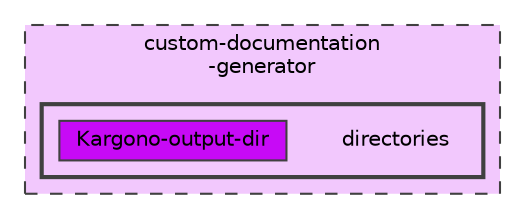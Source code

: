 digraph "directories"
{
 // LATEX_PDF_SIZE
  bgcolor="transparent";
  edge [fontname=Helvetica,fontsize=10,labelfontname=Helvetica,labelfontsize=10];
  node [fontname=Helvetica,fontsize=10,shape=box,height=0.2,width=0.4];
  compound=true
  subgraph clusterdir_9d56de3d28d79a62985fced3e4389eef {
    graph [ bgcolor="#f2c8fd", pencolor="grey25", label="custom-documentation\l-generator", fontname=Helvetica,fontsize=10 style="filled,dashed", URL="dir_9d56de3d28d79a62985fced3e4389eef.html",tooltip=""]
  subgraph clusterdir_03b531d8545c2ef8382988e6e9a4b6f4 {
    graph [ bgcolor="#f2c8fd", pencolor="grey25", label="", fontname=Helvetica,fontsize=10 style="filled,bold", URL="dir_03b531d8545c2ef8382988e6e9a4b6f4.html",tooltip=""]
    dir_03b531d8545c2ef8382988e6e9a4b6f4 [shape=plaintext, label="directories"];
  dir_7a557d28c60085938fbe3d8650b42dc4 [label="Kargono-output-dir", fillcolor="#c70af6", color="grey25", style="filled", URL="dir_7a557d28c60085938fbe3d8650b42dc4.html",tooltip=""];
  }
  }
}
